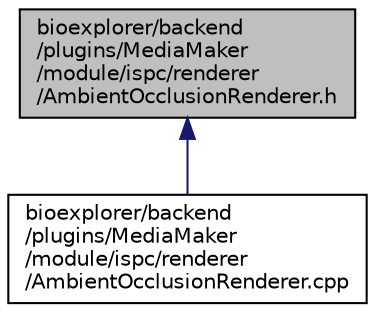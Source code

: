 digraph "bioexplorer/backend/plugins/MediaMaker/module/ispc/renderer/AmbientOcclusionRenderer.h"
{
 // LATEX_PDF_SIZE
  edge [fontname="Helvetica",fontsize="10",labelfontname="Helvetica",labelfontsize="10"];
  node [fontname="Helvetica",fontsize="10",shape=record];
  Node1 [label="bioexplorer/backend\l/plugins/MediaMaker\l/module/ispc/renderer\l/AmbientOcclusionRenderer.h",height=0.2,width=0.4,color="black", fillcolor="grey75", style="filled", fontcolor="black",tooltip=" "];
  Node1 -> Node2 [dir="back",color="midnightblue",fontsize="10",style="solid",fontname="Helvetica"];
  Node2 [label="bioexplorer/backend\l/plugins/MediaMaker\l/module/ispc/renderer\l/AmbientOcclusionRenderer.cpp",height=0.2,width=0.4,color="black", fillcolor="white", style="filled",URL="$dc/de2/AmbientOcclusionRenderer_8cpp.html",tooltip=" "];
}
